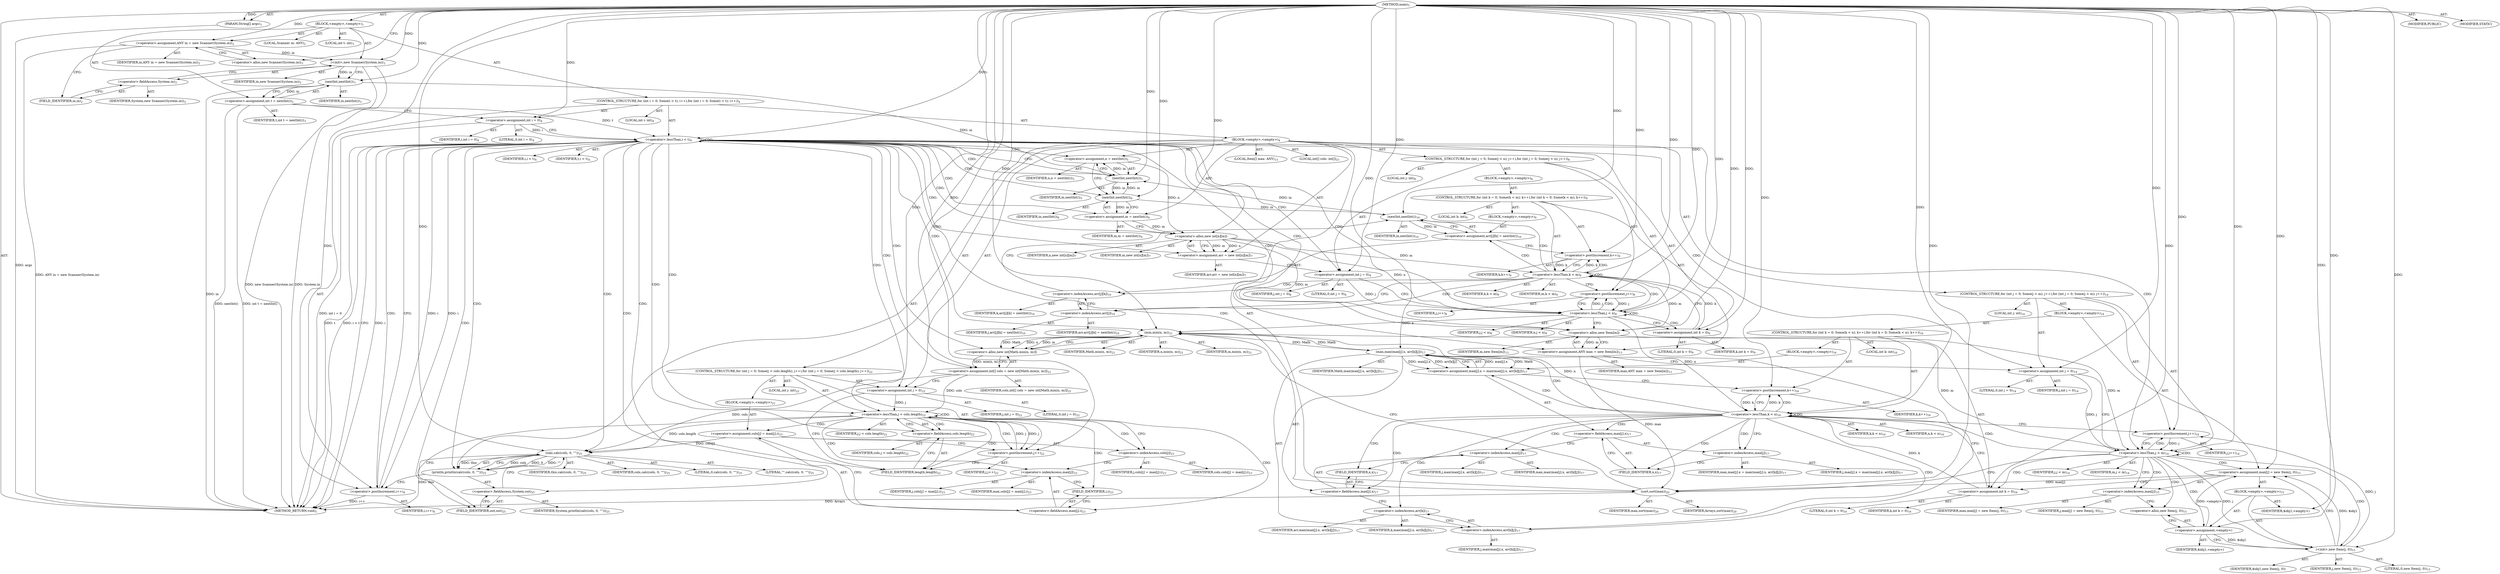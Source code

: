 digraph "main" {  
"19" [label = <(METHOD,main)<SUB>1</SUB>> ]
"20" [label = <(PARAM,String[] args)<SUB>1</SUB>> ]
"21" [label = <(BLOCK,&lt;empty&gt;,&lt;empty&gt;)<SUB>1</SUB>> ]
"4" [label = <(LOCAL,Scanner in: ANY)<SUB>2</SUB>> ]
"22" [label = <(&lt;operator&gt;.assignment,ANY in = new Scanner(System.in))<SUB>2</SUB>> ]
"23" [label = <(IDENTIFIER,in,ANY in = new Scanner(System.in))<SUB>2</SUB>> ]
"24" [label = <(&lt;operator&gt;.alloc,new Scanner(System.in))<SUB>2</SUB>> ]
"25" [label = <(&lt;init&gt;,new Scanner(System.in))<SUB>2</SUB>> ]
"3" [label = <(IDENTIFIER,in,new Scanner(System.in))<SUB>2</SUB>> ]
"26" [label = <(&lt;operator&gt;.fieldAccess,System.in)<SUB>2</SUB>> ]
"27" [label = <(IDENTIFIER,System,new Scanner(System.in))<SUB>2</SUB>> ]
"28" [label = <(FIELD_IDENTIFIER,in,in)<SUB>2</SUB>> ]
"29" [label = <(LOCAL,int t: int)<SUB>3</SUB>> ]
"30" [label = <(&lt;operator&gt;.assignment,int t = nextInt())<SUB>3</SUB>> ]
"31" [label = <(IDENTIFIER,t,int t = nextInt())<SUB>3</SUB>> ]
"32" [label = <(nextInt,nextInt())<SUB>3</SUB>> ]
"33" [label = <(IDENTIFIER,in,nextInt())<SUB>3</SUB>> ]
"34" [label = <(CONTROL_STRUCTURE,for (int i = 0; Some(i &lt; t); i++),for (int i = 0; Some(i &lt; t); i++))<SUB>4</SUB>> ]
"35" [label = <(LOCAL,int i: int)<SUB>4</SUB>> ]
"36" [label = <(&lt;operator&gt;.assignment,int i = 0)<SUB>4</SUB>> ]
"37" [label = <(IDENTIFIER,i,int i = 0)<SUB>4</SUB>> ]
"38" [label = <(LITERAL,0,int i = 0)<SUB>4</SUB>> ]
"39" [label = <(&lt;operator&gt;.lessThan,i &lt; t)<SUB>4</SUB>> ]
"40" [label = <(IDENTIFIER,i,i &lt; t)<SUB>4</SUB>> ]
"41" [label = <(IDENTIFIER,t,i &lt; t)<SUB>4</SUB>> ]
"42" [label = <(&lt;operator&gt;.postIncrement,i++)<SUB>4</SUB>> ]
"43" [label = <(IDENTIFIER,i,i++)<SUB>4</SUB>> ]
"44" [label = <(BLOCK,&lt;empty&gt;,&lt;empty&gt;)<SUB>4</SUB>> ]
"45" [label = <(&lt;operator&gt;.assignment,n = nextInt())<SUB>5</SUB>> ]
"46" [label = <(IDENTIFIER,n,n = nextInt())<SUB>5</SUB>> ]
"47" [label = <(nextInt,nextInt())<SUB>5</SUB>> ]
"48" [label = <(IDENTIFIER,in,nextInt())<SUB>5</SUB>> ]
"49" [label = <(&lt;operator&gt;.assignment,m = nextInt())<SUB>6</SUB>> ]
"50" [label = <(IDENTIFIER,m,m = nextInt())<SUB>6</SUB>> ]
"51" [label = <(nextInt,nextInt())<SUB>6</SUB>> ]
"52" [label = <(IDENTIFIER,in,nextInt())<SUB>6</SUB>> ]
"53" [label = <(&lt;operator&gt;.assignment,arr = new int[n][m])<SUB>7</SUB>> ]
"54" [label = <(IDENTIFIER,arr,arr = new int[n][m])<SUB>7</SUB>> ]
"55" [label = <(&lt;operator&gt;.alloc,new int[n][m])> ]
"56" [label = <(IDENTIFIER,n,new int[n][m])<SUB>7</SUB>> ]
"57" [label = <(IDENTIFIER,m,new int[n][m])<SUB>7</SUB>> ]
"58" [label = <(CONTROL_STRUCTURE,for (int j = 0; Some(j &lt; n); j++),for (int j = 0; Some(j &lt; n); j++))<SUB>8</SUB>> ]
"59" [label = <(LOCAL,int j: int)<SUB>8</SUB>> ]
"60" [label = <(&lt;operator&gt;.assignment,int j = 0)<SUB>8</SUB>> ]
"61" [label = <(IDENTIFIER,j,int j = 0)<SUB>8</SUB>> ]
"62" [label = <(LITERAL,0,int j = 0)<SUB>8</SUB>> ]
"63" [label = <(&lt;operator&gt;.lessThan,j &lt; n)<SUB>8</SUB>> ]
"64" [label = <(IDENTIFIER,j,j &lt; n)<SUB>8</SUB>> ]
"65" [label = <(IDENTIFIER,n,j &lt; n)<SUB>8</SUB>> ]
"66" [label = <(&lt;operator&gt;.postIncrement,j++)<SUB>8</SUB>> ]
"67" [label = <(IDENTIFIER,j,j++)<SUB>8</SUB>> ]
"68" [label = <(BLOCK,&lt;empty&gt;,&lt;empty&gt;)<SUB>8</SUB>> ]
"69" [label = <(CONTROL_STRUCTURE,for (int k = 0; Some(k &lt; m); k++),for (int k = 0; Some(k &lt; m); k++))<SUB>9</SUB>> ]
"70" [label = <(LOCAL,int k: int)<SUB>9</SUB>> ]
"71" [label = <(&lt;operator&gt;.assignment,int k = 0)<SUB>9</SUB>> ]
"72" [label = <(IDENTIFIER,k,int k = 0)<SUB>9</SUB>> ]
"73" [label = <(LITERAL,0,int k = 0)<SUB>9</SUB>> ]
"74" [label = <(&lt;operator&gt;.lessThan,k &lt; m)<SUB>9</SUB>> ]
"75" [label = <(IDENTIFIER,k,k &lt; m)<SUB>9</SUB>> ]
"76" [label = <(IDENTIFIER,m,k &lt; m)<SUB>9</SUB>> ]
"77" [label = <(&lt;operator&gt;.postIncrement,k++)<SUB>9</SUB>> ]
"78" [label = <(IDENTIFIER,k,k++)<SUB>9</SUB>> ]
"79" [label = <(BLOCK,&lt;empty&gt;,&lt;empty&gt;)<SUB>9</SUB>> ]
"80" [label = <(&lt;operator&gt;.assignment,arr[j][k] = nextInt())<SUB>10</SUB>> ]
"81" [label = <(&lt;operator&gt;.indexAccess,arr[j][k])<SUB>10</SUB>> ]
"82" [label = <(&lt;operator&gt;.indexAccess,arr[j])<SUB>10</SUB>> ]
"83" [label = <(IDENTIFIER,arr,arr[j][k] = nextInt())<SUB>10</SUB>> ]
"84" [label = <(IDENTIFIER,j,arr[j][k] = nextInt())<SUB>10</SUB>> ]
"85" [label = <(IDENTIFIER,k,arr[j][k] = nextInt())<SUB>10</SUB>> ]
"86" [label = <(nextInt,nextInt())<SUB>10</SUB>> ]
"87" [label = <(IDENTIFIER,in,nextInt())<SUB>10</SUB>> ]
"88" [label = <(LOCAL,Item[] max: ANY)<SUB>13</SUB>> ]
"89" [label = <(&lt;operator&gt;.assignment,ANY max = new Item[m])<SUB>13</SUB>> ]
"90" [label = <(IDENTIFIER,max,ANY max = new Item[m])<SUB>13</SUB>> ]
"91" [label = <(&lt;operator&gt;.alloc,new Item[m])> ]
"92" [label = <(IDENTIFIER,m,new Item[m])<SUB>13</SUB>> ]
"93" [label = <(CONTROL_STRUCTURE,for (int j = 0; Some(j &lt; m); j++),for (int j = 0; Some(j &lt; m); j++))<SUB>14</SUB>> ]
"94" [label = <(LOCAL,int j: int)<SUB>14</SUB>> ]
"95" [label = <(&lt;operator&gt;.assignment,int j = 0)<SUB>14</SUB>> ]
"96" [label = <(IDENTIFIER,j,int j = 0)<SUB>14</SUB>> ]
"97" [label = <(LITERAL,0,int j = 0)<SUB>14</SUB>> ]
"98" [label = <(&lt;operator&gt;.lessThan,j &lt; m)<SUB>14</SUB>> ]
"99" [label = <(IDENTIFIER,j,j &lt; m)<SUB>14</SUB>> ]
"100" [label = <(IDENTIFIER,m,j &lt; m)<SUB>14</SUB>> ]
"101" [label = <(&lt;operator&gt;.postIncrement,j++)<SUB>14</SUB>> ]
"102" [label = <(IDENTIFIER,j,j++)<SUB>14</SUB>> ]
"103" [label = <(BLOCK,&lt;empty&gt;,&lt;empty&gt;)<SUB>14</SUB>> ]
"104" [label = <(&lt;operator&gt;.assignment,max[j] = new Item(j, 0))<SUB>15</SUB>> ]
"105" [label = <(&lt;operator&gt;.indexAccess,max[j])<SUB>15</SUB>> ]
"106" [label = <(IDENTIFIER,max,max[j] = new Item(j, 0))<SUB>15</SUB>> ]
"107" [label = <(IDENTIFIER,j,max[j] = new Item(j, 0))<SUB>15</SUB>> ]
"108" [label = <(BLOCK,&lt;empty&gt;,&lt;empty&gt;)<SUB>15</SUB>> ]
"109" [label = <(&lt;operator&gt;.assignment,&lt;empty&gt;)> ]
"110" [label = <(IDENTIFIER,$obj1,&lt;empty&gt;)> ]
"111" [label = <(&lt;operator&gt;.alloc,new Item(j, 0))<SUB>15</SUB>> ]
"112" [label = <(&lt;init&gt;,new Item(j, 0))<SUB>15</SUB>> ]
"113" [label = <(IDENTIFIER,$obj1,new Item(j, 0))> ]
"114" [label = <(IDENTIFIER,j,new Item(j, 0))<SUB>15</SUB>> ]
"115" [label = <(LITERAL,0,new Item(j, 0))<SUB>15</SUB>> ]
"116" [label = <(IDENTIFIER,$obj1,&lt;empty&gt;)> ]
"117" [label = <(CONTROL_STRUCTURE,for (int k = 0; Some(k &lt; n); k++),for (int k = 0; Some(k &lt; n); k++))<SUB>16</SUB>> ]
"118" [label = <(LOCAL,int k: int)<SUB>16</SUB>> ]
"119" [label = <(&lt;operator&gt;.assignment,int k = 0)<SUB>16</SUB>> ]
"120" [label = <(IDENTIFIER,k,int k = 0)<SUB>16</SUB>> ]
"121" [label = <(LITERAL,0,int k = 0)<SUB>16</SUB>> ]
"122" [label = <(&lt;operator&gt;.lessThan,k &lt; n)<SUB>16</SUB>> ]
"123" [label = <(IDENTIFIER,k,k &lt; n)<SUB>16</SUB>> ]
"124" [label = <(IDENTIFIER,n,k &lt; n)<SUB>16</SUB>> ]
"125" [label = <(&lt;operator&gt;.postIncrement,k++)<SUB>16</SUB>> ]
"126" [label = <(IDENTIFIER,k,k++)<SUB>16</SUB>> ]
"127" [label = <(BLOCK,&lt;empty&gt;,&lt;empty&gt;)<SUB>16</SUB>> ]
"128" [label = <(&lt;operator&gt;.assignment,max[j].x = max(max[j].x, arr[k][j]))<SUB>17</SUB>> ]
"129" [label = <(&lt;operator&gt;.fieldAccess,max[j].x)<SUB>17</SUB>> ]
"130" [label = <(&lt;operator&gt;.indexAccess,max[j])<SUB>17</SUB>> ]
"131" [label = <(IDENTIFIER,max,max[j].x = max(max[j].x, arr[k][j]))<SUB>17</SUB>> ]
"132" [label = <(IDENTIFIER,j,max[j].x = max(max[j].x, arr[k][j]))<SUB>17</SUB>> ]
"133" [label = <(FIELD_IDENTIFIER,x,x)<SUB>17</SUB>> ]
"134" [label = <(max,max(max[j].x, arr[k][j]))<SUB>17</SUB>> ]
"135" [label = <(IDENTIFIER,Math,max(max[j].x, arr[k][j]))<SUB>17</SUB>> ]
"136" [label = <(&lt;operator&gt;.fieldAccess,max[j].x)<SUB>17</SUB>> ]
"137" [label = <(&lt;operator&gt;.indexAccess,max[j])<SUB>17</SUB>> ]
"138" [label = <(IDENTIFIER,max,max(max[j].x, arr[k][j]))<SUB>17</SUB>> ]
"139" [label = <(IDENTIFIER,j,max(max[j].x, arr[k][j]))<SUB>17</SUB>> ]
"140" [label = <(FIELD_IDENTIFIER,x,x)<SUB>17</SUB>> ]
"141" [label = <(&lt;operator&gt;.indexAccess,arr[k][j])<SUB>17</SUB>> ]
"142" [label = <(&lt;operator&gt;.indexAccess,arr[k])<SUB>17</SUB>> ]
"143" [label = <(IDENTIFIER,arr,max(max[j].x, arr[k][j]))<SUB>17</SUB>> ]
"144" [label = <(IDENTIFIER,k,max(max[j].x, arr[k][j]))<SUB>17</SUB>> ]
"145" [label = <(IDENTIFIER,j,max(max[j].x, arr[k][j]))<SUB>17</SUB>> ]
"146" [label = <(sort,sort(max))<SUB>20</SUB>> ]
"147" [label = <(IDENTIFIER,Arrays,sort(max))<SUB>20</SUB>> ]
"148" [label = <(IDENTIFIER,max,sort(max))<SUB>20</SUB>> ]
"149" [label = <(LOCAL,int[] cols: int[])<SUB>21</SUB>> ]
"150" [label = <(&lt;operator&gt;.assignment,int[] cols = new int[Math.min(n, m)])<SUB>21</SUB>> ]
"151" [label = <(IDENTIFIER,cols,int[] cols = new int[Math.min(n, m)])<SUB>21</SUB>> ]
"152" [label = <(&lt;operator&gt;.alloc,new int[Math.min(n, m)])> ]
"153" [label = <(min,min(n, m))<SUB>21</SUB>> ]
"154" [label = <(IDENTIFIER,Math,min(n, m))<SUB>21</SUB>> ]
"155" [label = <(IDENTIFIER,n,min(n, m))<SUB>21</SUB>> ]
"156" [label = <(IDENTIFIER,m,min(n, m))<SUB>21</SUB>> ]
"157" [label = <(CONTROL_STRUCTURE,for (int j = 0; Some(j &lt; cols.length); j++),for (int j = 0; Some(j &lt; cols.length); j++))<SUB>22</SUB>> ]
"158" [label = <(LOCAL,int j: int)<SUB>22</SUB>> ]
"159" [label = <(&lt;operator&gt;.assignment,int j = 0)<SUB>22</SUB>> ]
"160" [label = <(IDENTIFIER,j,int j = 0)<SUB>22</SUB>> ]
"161" [label = <(LITERAL,0,int j = 0)<SUB>22</SUB>> ]
"162" [label = <(&lt;operator&gt;.lessThan,j &lt; cols.length)<SUB>22</SUB>> ]
"163" [label = <(IDENTIFIER,j,j &lt; cols.length)<SUB>22</SUB>> ]
"164" [label = <(&lt;operator&gt;.fieldAccess,cols.length)<SUB>22</SUB>> ]
"165" [label = <(IDENTIFIER,cols,j &lt; cols.length)<SUB>22</SUB>> ]
"166" [label = <(FIELD_IDENTIFIER,length,length)<SUB>22</SUB>> ]
"167" [label = <(&lt;operator&gt;.postIncrement,j++)<SUB>22</SUB>> ]
"168" [label = <(IDENTIFIER,j,j++)<SUB>22</SUB>> ]
"169" [label = <(BLOCK,&lt;empty&gt;,&lt;empty&gt;)<SUB>22</SUB>> ]
"170" [label = <(&lt;operator&gt;.assignment,cols[j] = max[j].i)<SUB>23</SUB>> ]
"171" [label = <(&lt;operator&gt;.indexAccess,cols[j])<SUB>23</SUB>> ]
"172" [label = <(IDENTIFIER,cols,cols[j] = max[j].i)<SUB>23</SUB>> ]
"173" [label = <(IDENTIFIER,j,cols[j] = max[j].i)<SUB>23</SUB>> ]
"174" [label = <(&lt;operator&gt;.fieldAccess,max[j].i)<SUB>23</SUB>> ]
"175" [label = <(&lt;operator&gt;.indexAccess,max[j])<SUB>23</SUB>> ]
"176" [label = <(IDENTIFIER,max,cols[j] = max[j].i)<SUB>23</SUB>> ]
"177" [label = <(IDENTIFIER,j,cols[j] = max[j].i)<SUB>23</SUB>> ]
"178" [label = <(FIELD_IDENTIFIER,i,i)<SUB>23</SUB>> ]
"179" [label = <(println,println(calc(cols, 0, &quot;&quot;)))<SUB>25</SUB>> ]
"180" [label = <(&lt;operator&gt;.fieldAccess,System.out)<SUB>25</SUB>> ]
"181" [label = <(IDENTIFIER,System,println(calc(cols, 0, &quot;&quot;)))<SUB>25</SUB>> ]
"182" [label = <(FIELD_IDENTIFIER,out,out)<SUB>25</SUB>> ]
"183" [label = <(calc,calc(cols, 0, &quot;&quot;))<SUB>25</SUB>> ]
"184" [label = <(IDENTIFIER,this,calc(cols, 0, &quot;&quot;))<SUB>25</SUB>> ]
"185" [label = <(IDENTIFIER,cols,calc(cols, 0, &quot;&quot;))<SUB>25</SUB>> ]
"186" [label = <(LITERAL,0,calc(cols, 0, &quot;&quot;))<SUB>25</SUB>> ]
"187" [label = <(LITERAL,&quot;&quot;,calc(cols, 0, &quot;&quot;))<SUB>25</SUB>> ]
"188" [label = <(MODIFIER,PUBLIC)> ]
"189" [label = <(MODIFIER,STATIC)> ]
"190" [label = <(METHOD_RETURN,void)<SUB>1</SUB>> ]
  "19" -> "20"  [ label = "AST: "] 
  "19" -> "21"  [ label = "AST: "] 
  "19" -> "188"  [ label = "AST: "] 
  "19" -> "189"  [ label = "AST: "] 
  "19" -> "190"  [ label = "AST: "] 
  "21" -> "4"  [ label = "AST: "] 
  "21" -> "22"  [ label = "AST: "] 
  "21" -> "25"  [ label = "AST: "] 
  "21" -> "29"  [ label = "AST: "] 
  "21" -> "30"  [ label = "AST: "] 
  "21" -> "34"  [ label = "AST: "] 
  "22" -> "23"  [ label = "AST: "] 
  "22" -> "24"  [ label = "AST: "] 
  "25" -> "3"  [ label = "AST: "] 
  "25" -> "26"  [ label = "AST: "] 
  "26" -> "27"  [ label = "AST: "] 
  "26" -> "28"  [ label = "AST: "] 
  "30" -> "31"  [ label = "AST: "] 
  "30" -> "32"  [ label = "AST: "] 
  "32" -> "33"  [ label = "AST: "] 
  "34" -> "35"  [ label = "AST: "] 
  "34" -> "36"  [ label = "AST: "] 
  "34" -> "39"  [ label = "AST: "] 
  "34" -> "42"  [ label = "AST: "] 
  "34" -> "44"  [ label = "AST: "] 
  "36" -> "37"  [ label = "AST: "] 
  "36" -> "38"  [ label = "AST: "] 
  "39" -> "40"  [ label = "AST: "] 
  "39" -> "41"  [ label = "AST: "] 
  "42" -> "43"  [ label = "AST: "] 
  "44" -> "45"  [ label = "AST: "] 
  "44" -> "49"  [ label = "AST: "] 
  "44" -> "53"  [ label = "AST: "] 
  "44" -> "58"  [ label = "AST: "] 
  "44" -> "88"  [ label = "AST: "] 
  "44" -> "89"  [ label = "AST: "] 
  "44" -> "93"  [ label = "AST: "] 
  "44" -> "146"  [ label = "AST: "] 
  "44" -> "149"  [ label = "AST: "] 
  "44" -> "150"  [ label = "AST: "] 
  "44" -> "157"  [ label = "AST: "] 
  "44" -> "179"  [ label = "AST: "] 
  "45" -> "46"  [ label = "AST: "] 
  "45" -> "47"  [ label = "AST: "] 
  "47" -> "48"  [ label = "AST: "] 
  "49" -> "50"  [ label = "AST: "] 
  "49" -> "51"  [ label = "AST: "] 
  "51" -> "52"  [ label = "AST: "] 
  "53" -> "54"  [ label = "AST: "] 
  "53" -> "55"  [ label = "AST: "] 
  "55" -> "56"  [ label = "AST: "] 
  "55" -> "57"  [ label = "AST: "] 
  "58" -> "59"  [ label = "AST: "] 
  "58" -> "60"  [ label = "AST: "] 
  "58" -> "63"  [ label = "AST: "] 
  "58" -> "66"  [ label = "AST: "] 
  "58" -> "68"  [ label = "AST: "] 
  "60" -> "61"  [ label = "AST: "] 
  "60" -> "62"  [ label = "AST: "] 
  "63" -> "64"  [ label = "AST: "] 
  "63" -> "65"  [ label = "AST: "] 
  "66" -> "67"  [ label = "AST: "] 
  "68" -> "69"  [ label = "AST: "] 
  "69" -> "70"  [ label = "AST: "] 
  "69" -> "71"  [ label = "AST: "] 
  "69" -> "74"  [ label = "AST: "] 
  "69" -> "77"  [ label = "AST: "] 
  "69" -> "79"  [ label = "AST: "] 
  "71" -> "72"  [ label = "AST: "] 
  "71" -> "73"  [ label = "AST: "] 
  "74" -> "75"  [ label = "AST: "] 
  "74" -> "76"  [ label = "AST: "] 
  "77" -> "78"  [ label = "AST: "] 
  "79" -> "80"  [ label = "AST: "] 
  "80" -> "81"  [ label = "AST: "] 
  "80" -> "86"  [ label = "AST: "] 
  "81" -> "82"  [ label = "AST: "] 
  "81" -> "85"  [ label = "AST: "] 
  "82" -> "83"  [ label = "AST: "] 
  "82" -> "84"  [ label = "AST: "] 
  "86" -> "87"  [ label = "AST: "] 
  "89" -> "90"  [ label = "AST: "] 
  "89" -> "91"  [ label = "AST: "] 
  "91" -> "92"  [ label = "AST: "] 
  "93" -> "94"  [ label = "AST: "] 
  "93" -> "95"  [ label = "AST: "] 
  "93" -> "98"  [ label = "AST: "] 
  "93" -> "101"  [ label = "AST: "] 
  "93" -> "103"  [ label = "AST: "] 
  "95" -> "96"  [ label = "AST: "] 
  "95" -> "97"  [ label = "AST: "] 
  "98" -> "99"  [ label = "AST: "] 
  "98" -> "100"  [ label = "AST: "] 
  "101" -> "102"  [ label = "AST: "] 
  "103" -> "104"  [ label = "AST: "] 
  "103" -> "117"  [ label = "AST: "] 
  "104" -> "105"  [ label = "AST: "] 
  "104" -> "108"  [ label = "AST: "] 
  "105" -> "106"  [ label = "AST: "] 
  "105" -> "107"  [ label = "AST: "] 
  "108" -> "109"  [ label = "AST: "] 
  "108" -> "112"  [ label = "AST: "] 
  "108" -> "116"  [ label = "AST: "] 
  "109" -> "110"  [ label = "AST: "] 
  "109" -> "111"  [ label = "AST: "] 
  "112" -> "113"  [ label = "AST: "] 
  "112" -> "114"  [ label = "AST: "] 
  "112" -> "115"  [ label = "AST: "] 
  "117" -> "118"  [ label = "AST: "] 
  "117" -> "119"  [ label = "AST: "] 
  "117" -> "122"  [ label = "AST: "] 
  "117" -> "125"  [ label = "AST: "] 
  "117" -> "127"  [ label = "AST: "] 
  "119" -> "120"  [ label = "AST: "] 
  "119" -> "121"  [ label = "AST: "] 
  "122" -> "123"  [ label = "AST: "] 
  "122" -> "124"  [ label = "AST: "] 
  "125" -> "126"  [ label = "AST: "] 
  "127" -> "128"  [ label = "AST: "] 
  "128" -> "129"  [ label = "AST: "] 
  "128" -> "134"  [ label = "AST: "] 
  "129" -> "130"  [ label = "AST: "] 
  "129" -> "133"  [ label = "AST: "] 
  "130" -> "131"  [ label = "AST: "] 
  "130" -> "132"  [ label = "AST: "] 
  "134" -> "135"  [ label = "AST: "] 
  "134" -> "136"  [ label = "AST: "] 
  "134" -> "141"  [ label = "AST: "] 
  "136" -> "137"  [ label = "AST: "] 
  "136" -> "140"  [ label = "AST: "] 
  "137" -> "138"  [ label = "AST: "] 
  "137" -> "139"  [ label = "AST: "] 
  "141" -> "142"  [ label = "AST: "] 
  "141" -> "145"  [ label = "AST: "] 
  "142" -> "143"  [ label = "AST: "] 
  "142" -> "144"  [ label = "AST: "] 
  "146" -> "147"  [ label = "AST: "] 
  "146" -> "148"  [ label = "AST: "] 
  "150" -> "151"  [ label = "AST: "] 
  "150" -> "152"  [ label = "AST: "] 
  "152" -> "153"  [ label = "AST: "] 
  "153" -> "154"  [ label = "AST: "] 
  "153" -> "155"  [ label = "AST: "] 
  "153" -> "156"  [ label = "AST: "] 
  "157" -> "158"  [ label = "AST: "] 
  "157" -> "159"  [ label = "AST: "] 
  "157" -> "162"  [ label = "AST: "] 
  "157" -> "167"  [ label = "AST: "] 
  "157" -> "169"  [ label = "AST: "] 
  "159" -> "160"  [ label = "AST: "] 
  "159" -> "161"  [ label = "AST: "] 
  "162" -> "163"  [ label = "AST: "] 
  "162" -> "164"  [ label = "AST: "] 
  "164" -> "165"  [ label = "AST: "] 
  "164" -> "166"  [ label = "AST: "] 
  "167" -> "168"  [ label = "AST: "] 
  "169" -> "170"  [ label = "AST: "] 
  "170" -> "171"  [ label = "AST: "] 
  "170" -> "174"  [ label = "AST: "] 
  "171" -> "172"  [ label = "AST: "] 
  "171" -> "173"  [ label = "AST: "] 
  "174" -> "175"  [ label = "AST: "] 
  "174" -> "178"  [ label = "AST: "] 
  "175" -> "176"  [ label = "AST: "] 
  "175" -> "177"  [ label = "AST: "] 
  "179" -> "180"  [ label = "AST: "] 
  "179" -> "183"  [ label = "AST: "] 
  "180" -> "181"  [ label = "AST: "] 
  "180" -> "182"  [ label = "AST: "] 
  "183" -> "184"  [ label = "AST: "] 
  "183" -> "185"  [ label = "AST: "] 
  "183" -> "186"  [ label = "AST: "] 
  "183" -> "187"  [ label = "AST: "] 
  "22" -> "28"  [ label = "CFG: "] 
  "25" -> "32"  [ label = "CFG: "] 
  "30" -> "36"  [ label = "CFG: "] 
  "24" -> "22"  [ label = "CFG: "] 
  "26" -> "25"  [ label = "CFG: "] 
  "32" -> "30"  [ label = "CFG: "] 
  "36" -> "39"  [ label = "CFG: "] 
  "39" -> "190"  [ label = "CFG: "] 
  "39" -> "47"  [ label = "CFG: "] 
  "42" -> "39"  [ label = "CFG: "] 
  "28" -> "26"  [ label = "CFG: "] 
  "45" -> "51"  [ label = "CFG: "] 
  "49" -> "55"  [ label = "CFG: "] 
  "53" -> "60"  [ label = "CFG: "] 
  "89" -> "95"  [ label = "CFG: "] 
  "146" -> "153"  [ label = "CFG: "] 
  "150" -> "159"  [ label = "CFG: "] 
  "179" -> "42"  [ label = "CFG: "] 
  "47" -> "45"  [ label = "CFG: "] 
  "51" -> "49"  [ label = "CFG: "] 
  "55" -> "53"  [ label = "CFG: "] 
  "60" -> "63"  [ label = "CFG: "] 
  "63" -> "71"  [ label = "CFG: "] 
  "63" -> "91"  [ label = "CFG: "] 
  "66" -> "63"  [ label = "CFG: "] 
  "91" -> "89"  [ label = "CFG: "] 
  "95" -> "98"  [ label = "CFG: "] 
  "98" -> "105"  [ label = "CFG: "] 
  "98" -> "146"  [ label = "CFG: "] 
  "101" -> "98"  [ label = "CFG: "] 
  "152" -> "150"  [ label = "CFG: "] 
  "159" -> "166"  [ label = "CFG: "] 
  "162" -> "171"  [ label = "CFG: "] 
  "162" -> "182"  [ label = "CFG: "] 
  "167" -> "166"  [ label = "CFG: "] 
  "180" -> "183"  [ label = "CFG: "] 
  "183" -> "179"  [ label = "CFG: "] 
  "104" -> "119"  [ label = "CFG: "] 
  "153" -> "152"  [ label = "CFG: "] 
  "164" -> "162"  [ label = "CFG: "] 
  "170" -> "167"  [ label = "CFG: "] 
  "182" -> "180"  [ label = "CFG: "] 
  "71" -> "74"  [ label = "CFG: "] 
  "74" -> "82"  [ label = "CFG: "] 
  "74" -> "66"  [ label = "CFG: "] 
  "77" -> "74"  [ label = "CFG: "] 
  "105" -> "111"  [ label = "CFG: "] 
  "119" -> "122"  [ label = "CFG: "] 
  "122" -> "130"  [ label = "CFG: "] 
  "122" -> "101"  [ label = "CFG: "] 
  "125" -> "122"  [ label = "CFG: "] 
  "166" -> "164"  [ label = "CFG: "] 
  "171" -> "175"  [ label = "CFG: "] 
  "174" -> "170"  [ label = "CFG: "] 
  "80" -> "77"  [ label = "CFG: "] 
  "109" -> "112"  [ label = "CFG: "] 
  "112" -> "104"  [ label = "CFG: "] 
  "128" -> "125"  [ label = "CFG: "] 
  "175" -> "178"  [ label = "CFG: "] 
  "178" -> "174"  [ label = "CFG: "] 
  "81" -> "86"  [ label = "CFG: "] 
  "86" -> "80"  [ label = "CFG: "] 
  "111" -> "109"  [ label = "CFG: "] 
  "129" -> "137"  [ label = "CFG: "] 
  "134" -> "128"  [ label = "CFG: "] 
  "82" -> "81"  [ label = "CFG: "] 
  "130" -> "133"  [ label = "CFG: "] 
  "133" -> "129"  [ label = "CFG: "] 
  "136" -> "142"  [ label = "CFG: "] 
  "141" -> "134"  [ label = "CFG: "] 
  "137" -> "140"  [ label = "CFG: "] 
  "140" -> "136"  [ label = "CFG: "] 
  "142" -> "141"  [ label = "CFG: "] 
  "19" -> "24"  [ label = "CFG: "] 
  "20" -> "190"  [ label = "DDG: args"] 
  "22" -> "190"  [ label = "DDG: ANY in = new Scanner(System.in)"] 
  "25" -> "190"  [ label = "DDG: System.in"] 
  "25" -> "190"  [ label = "DDG: new Scanner(System.in)"] 
  "32" -> "190"  [ label = "DDG: in"] 
  "30" -> "190"  [ label = "DDG: nextInt()"] 
  "30" -> "190"  [ label = "DDG: int t = nextInt()"] 
  "36" -> "190"  [ label = "DDG: int i = 0"] 
  "39" -> "190"  [ label = "DDG: i"] 
  "39" -> "190"  [ label = "DDG: t"] 
  "39" -> "190"  [ label = "DDG: i &lt; t"] 
  "42" -> "190"  [ label = "DDG: i++"] 
  "183" -> "190"  [ label = "DDG: this"] 
  "146" -> "190"  [ label = "DDG: Arrays"] 
  "19" -> "20"  [ label = "DDG: "] 
  "19" -> "22"  [ label = "DDG: "] 
  "32" -> "30"  [ label = "DDG: in"] 
  "22" -> "25"  [ label = "DDG: in"] 
  "19" -> "25"  [ label = "DDG: "] 
  "19" -> "36"  [ label = "DDG: "] 
  "25" -> "32"  [ label = "DDG: in"] 
  "19" -> "32"  [ label = "DDG: "] 
  "36" -> "39"  [ label = "DDG: i"] 
  "42" -> "39"  [ label = "DDG: i"] 
  "19" -> "39"  [ label = "DDG: "] 
  "30" -> "39"  [ label = "DDG: t"] 
  "39" -> "42"  [ label = "DDG: i"] 
  "19" -> "42"  [ label = "DDG: "] 
  "47" -> "45"  [ label = "DDG: in"] 
  "51" -> "49"  [ label = "DDG: in"] 
  "55" -> "53"  [ label = "DDG: n"] 
  "55" -> "53"  [ label = "DDG: m"] 
  "91" -> "89"  [ label = "DDG: m"] 
  "152" -> "150"  [ label = "DDG: min(n, m)"] 
  "19" -> "60"  [ label = "DDG: "] 
  "19" -> "95"  [ label = "DDG: "] 
  "19" -> "146"  [ label = "DDG: "] 
  "89" -> "146"  [ label = "DDG: max"] 
  "104" -> "146"  [ label = "DDG: max[j]"] 
  "19" -> "159"  [ label = "DDG: "] 
  "183" -> "179"  [ label = "DDG: this"] 
  "183" -> "179"  [ label = "DDG: cols"] 
  "183" -> "179"  [ label = "DDG: 0"] 
  "183" -> "179"  [ label = "DDG: &quot;&quot;"] 
  "32" -> "47"  [ label = "DDG: in"] 
  "51" -> "47"  [ label = "DDG: in"] 
  "86" -> "47"  [ label = "DDG: in"] 
  "19" -> "47"  [ label = "DDG: "] 
  "47" -> "51"  [ label = "DDG: in"] 
  "19" -> "51"  [ label = "DDG: "] 
  "45" -> "55"  [ label = "DDG: n"] 
  "19" -> "55"  [ label = "DDG: "] 
  "49" -> "55"  [ label = "DDG: m"] 
  "60" -> "63"  [ label = "DDG: j"] 
  "66" -> "63"  [ label = "DDG: j"] 
  "19" -> "63"  [ label = "DDG: "] 
  "55" -> "63"  [ label = "DDG: n"] 
  "63" -> "66"  [ label = "DDG: j"] 
  "19" -> "66"  [ label = "DDG: "] 
  "55" -> "91"  [ label = "DDG: m"] 
  "74" -> "91"  [ label = "DDG: m"] 
  "19" -> "91"  [ label = "DDG: "] 
  "95" -> "98"  [ label = "DDG: j"] 
  "101" -> "98"  [ label = "DDG: j"] 
  "19" -> "98"  [ label = "DDG: "] 
  "91" -> "98"  [ label = "DDG: m"] 
  "112" -> "101"  [ label = "DDG: j"] 
  "19" -> "101"  [ label = "DDG: "] 
  "109" -> "104"  [ label = "DDG: &lt;empty&gt;"] 
  "112" -> "104"  [ label = "DDG: $obj1"] 
  "19" -> "104"  [ label = "DDG: "] 
  "153" -> "152"  [ label = "DDG: Math"] 
  "153" -> "152"  [ label = "DDG: n"] 
  "153" -> "152"  [ label = "DDG: m"] 
  "159" -> "162"  [ label = "DDG: j"] 
  "167" -> "162"  [ label = "DDG: j"] 
  "19" -> "162"  [ label = "DDG: "] 
  "150" -> "162"  [ label = "DDG: cols"] 
  "162" -> "167"  [ label = "DDG: j"] 
  "19" -> "167"  [ label = "DDG: "] 
  "19" -> "183"  [ label = "DDG: "] 
  "150" -> "183"  [ label = "DDG: cols"] 
  "162" -> "183"  [ label = "DDG: cols.length"] 
  "170" -> "183"  [ label = "DDG: cols[j]"] 
  "19" -> "71"  [ label = "DDG: "] 
  "19" -> "119"  [ label = "DDG: "] 
  "134" -> "153"  [ label = "DDG: Math"] 
  "19" -> "153"  [ label = "DDG: "] 
  "63" -> "153"  [ label = "DDG: n"] 
  "122" -> "153"  [ label = "DDG: n"] 
  "98" -> "153"  [ label = "DDG: m"] 
  "71" -> "74"  [ label = "DDG: k"] 
  "77" -> "74"  [ label = "DDG: k"] 
  "19" -> "74"  [ label = "DDG: "] 
  "55" -> "74"  [ label = "DDG: m"] 
  "74" -> "77"  [ label = "DDG: k"] 
  "19" -> "77"  [ label = "DDG: "] 
  "86" -> "80"  [ label = "DDG: in"] 
  "19" -> "109"  [ label = "DDG: "] 
  "19" -> "116"  [ label = "DDG: "] 
  "119" -> "122"  [ label = "DDG: k"] 
  "125" -> "122"  [ label = "DDG: k"] 
  "19" -> "122"  [ label = "DDG: "] 
  "63" -> "122"  [ label = "DDG: n"] 
  "122" -> "125"  [ label = "DDG: k"] 
  "19" -> "125"  [ label = "DDG: "] 
  "134" -> "128"  [ label = "DDG: Math"] 
  "134" -> "128"  [ label = "DDG: max[j].x"] 
  "134" -> "128"  [ label = "DDG: arr[k][j]"] 
  "109" -> "112"  [ label = "DDG: $obj1"] 
  "19" -> "112"  [ label = "DDG: "] 
  "98" -> "112"  [ label = "DDG: j"] 
  "51" -> "86"  [ label = "DDG: in"] 
  "19" -> "86"  [ label = "DDG: "] 
  "153" -> "134"  [ label = "DDG: Math"] 
  "19" -> "134"  [ label = "DDG: "] 
  "128" -> "134"  [ label = "DDG: max[j].x"] 
  "39" -> "60"  [ label = "CDG: "] 
  "39" -> "42"  [ label = "CDG: "] 
  "39" -> "51"  [ label = "CDG: "] 
  "39" -> "98"  [ label = "CDG: "] 
  "39" -> "146"  [ label = "CDG: "] 
  "39" -> "179"  [ label = "CDG: "] 
  "39" -> "150"  [ label = "CDG: "] 
  "39" -> "95"  [ label = "CDG: "] 
  "39" -> "162"  [ label = "CDG: "] 
  "39" -> "153"  [ label = "CDG: "] 
  "39" -> "91"  [ label = "CDG: "] 
  "39" -> "152"  [ label = "CDG: "] 
  "39" -> "182"  [ label = "CDG: "] 
  "39" -> "164"  [ label = "CDG: "] 
  "39" -> "180"  [ label = "CDG: "] 
  "39" -> "47"  [ label = "CDG: "] 
  "39" -> "49"  [ label = "CDG: "] 
  "39" -> "183"  [ label = "CDG: "] 
  "39" -> "89"  [ label = "CDG: "] 
  "39" -> "166"  [ label = "CDG: "] 
  "39" -> "45"  [ label = "CDG: "] 
  "39" -> "159"  [ label = "CDG: "] 
  "39" -> "53"  [ label = "CDG: "] 
  "39" -> "63"  [ label = "CDG: "] 
  "39" -> "55"  [ label = "CDG: "] 
  "39" -> "39"  [ label = "CDG: "] 
  "63" -> "74"  [ label = "CDG: "] 
  "63" -> "66"  [ label = "CDG: "] 
  "63" -> "71"  [ label = "CDG: "] 
  "63" -> "63"  [ label = "CDG: "] 
  "98" -> "98"  [ label = "CDG: "] 
  "98" -> "104"  [ label = "CDG: "] 
  "98" -> "119"  [ label = "CDG: "] 
  "98" -> "112"  [ label = "CDG: "] 
  "98" -> "101"  [ label = "CDG: "] 
  "98" -> "111"  [ label = "CDG: "] 
  "98" -> "122"  [ label = "CDG: "] 
  "98" -> "105"  [ label = "CDG: "] 
  "98" -> "109"  [ label = "CDG: "] 
  "162" -> "167"  [ label = "CDG: "] 
  "162" -> "178"  [ label = "CDG: "] 
  "162" -> "162"  [ label = "CDG: "] 
  "162" -> "170"  [ label = "CDG: "] 
  "162" -> "174"  [ label = "CDG: "] 
  "162" -> "164"  [ label = "CDG: "] 
  "162" -> "171"  [ label = "CDG: "] 
  "162" -> "166"  [ label = "CDG: "] 
  "162" -> "175"  [ label = "CDG: "] 
  "74" -> "77"  [ label = "CDG: "] 
  "74" -> "81"  [ label = "CDG: "] 
  "74" -> "74"  [ label = "CDG: "] 
  "74" -> "80"  [ label = "CDG: "] 
  "74" -> "86"  [ label = "CDG: "] 
  "74" -> "82"  [ label = "CDG: "] 
  "122" -> "136"  [ label = "CDG: "] 
  "122" -> "128"  [ label = "CDG: "] 
  "122" -> "129"  [ label = "CDG: "] 
  "122" -> "134"  [ label = "CDG: "] 
  "122" -> "137"  [ label = "CDG: "] 
  "122" -> "130"  [ label = "CDG: "] 
  "122" -> "141"  [ label = "CDG: "] 
  "122" -> "122"  [ label = "CDG: "] 
  "122" -> "142"  [ label = "CDG: "] 
  "122" -> "140"  [ label = "CDG: "] 
  "122" -> "125"  [ label = "CDG: "] 
  "122" -> "133"  [ label = "CDG: "] 
}
